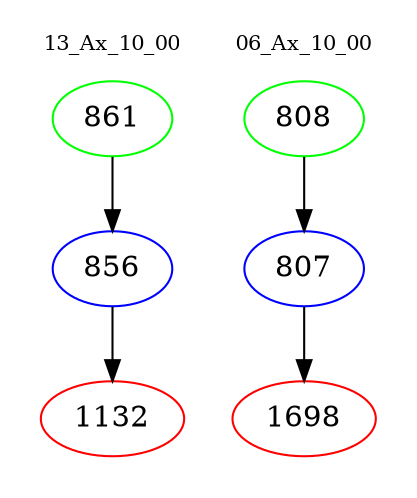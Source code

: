 digraph{
subgraph cluster_0 {
color = white
label = "13_Ax_10_00";
fontsize=10;
T0_861 [label="861", color="green"]
T0_861 -> T0_856 [color="black"]
T0_856 [label="856", color="blue"]
T0_856 -> T0_1132 [color="black"]
T0_1132 [label="1132", color="red"]
}
subgraph cluster_1 {
color = white
label = "06_Ax_10_00";
fontsize=10;
T1_808 [label="808", color="green"]
T1_808 -> T1_807 [color="black"]
T1_807 [label="807", color="blue"]
T1_807 -> T1_1698 [color="black"]
T1_1698 [label="1698", color="red"]
}
}
